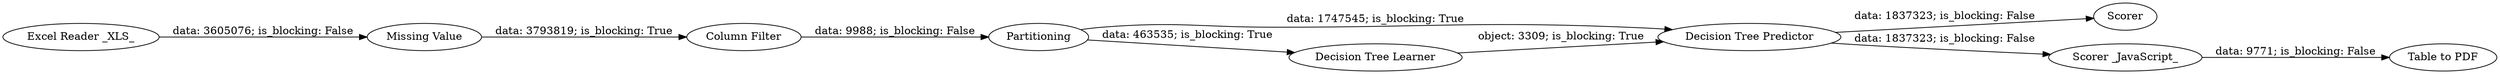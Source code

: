 digraph {
	"-846871803922584416_11" [label="Decision Tree Predictor"]
	"-846871803922584416_9" [label=Scorer]
	"-846871803922584416_14" [label="Scorer _JavaScript_"]
	"-846871803922584416_10" [label="Decision Tree Learner"]
	"-846871803922584416_2" [label=Partitioning]
	"-846871803922584416_13" [label="Column Filter"]
	"-846871803922584416_15" [label="Table to PDF"]
	"-846871803922584416_12" [label="Missing Value"]
	"-846871803922584416_1" [label="Excel Reader _XLS_"]
	"-846871803922584416_11" -> "-846871803922584416_14" [label="data: 1837323; is_blocking: False"]
	"-846871803922584416_2" -> "-846871803922584416_11" [label="data: 1747545; is_blocking: True"]
	"-846871803922584416_1" -> "-846871803922584416_12" [label="data: 3605076; is_blocking: False"]
	"-846871803922584416_10" -> "-846871803922584416_11" [label="object: 3309; is_blocking: True"]
	"-846871803922584416_13" -> "-846871803922584416_2" [label="data: 9988; is_blocking: False"]
	"-846871803922584416_12" -> "-846871803922584416_13" [label="data: 3793819; is_blocking: True"]
	"-846871803922584416_2" -> "-846871803922584416_10" [label="data: 463535; is_blocking: True"]
	"-846871803922584416_14" -> "-846871803922584416_15" [label="data: 9771; is_blocking: False"]
	"-846871803922584416_11" -> "-846871803922584416_9" [label="data: 1837323; is_blocking: False"]
	rankdir=LR
}
